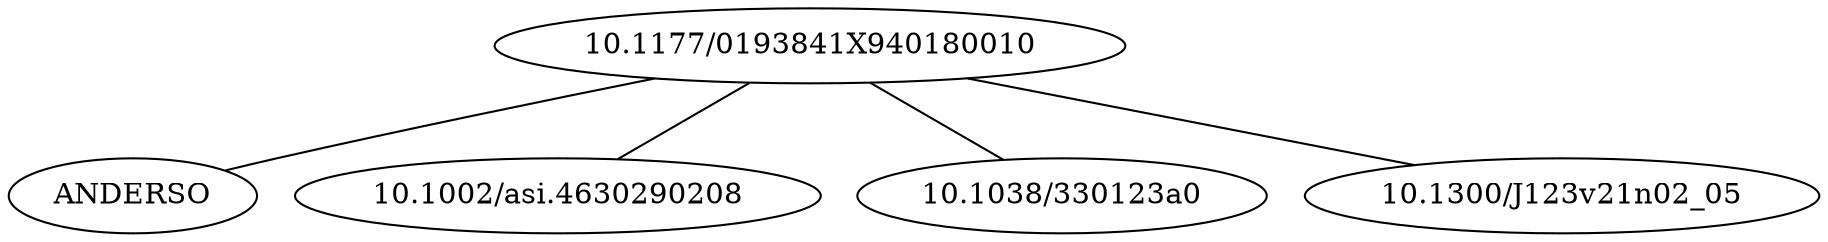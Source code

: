 strict graph mind_map235 {
	"10.1177/0193841X940180010" -- ANDERSO
	"10.1177/0193841X940180010" -- "10.1002/asi.4630290208"
	"10.1177/0193841X940180010" -- "10.1038/330123a0"
	"10.1177/0193841X940180010" -- "10.1300/J123v21n02\_05"
}
